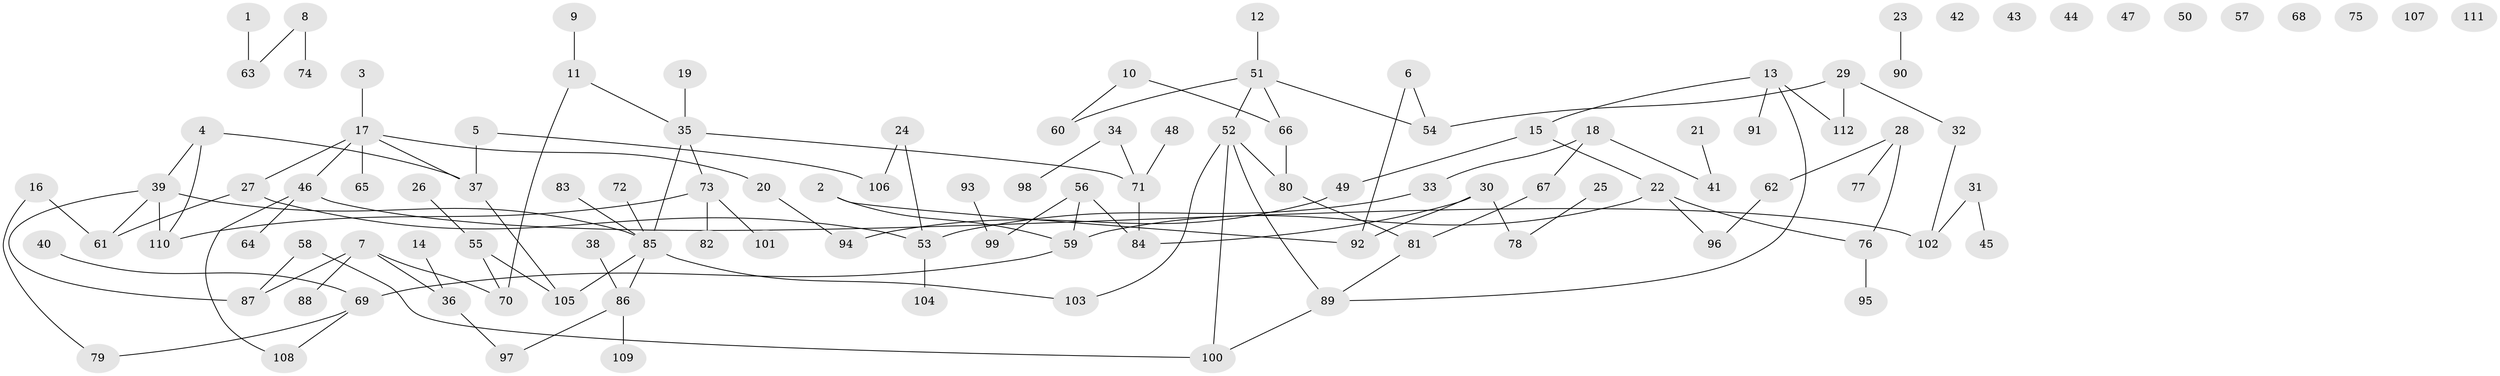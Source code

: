 // Generated by graph-tools (version 1.1) at 2025/25/03/09/25 03:25:13]
// undirected, 112 vertices, 122 edges
graph export_dot {
graph [start="1"]
  node [color=gray90,style=filled];
  1;
  2;
  3;
  4;
  5;
  6;
  7;
  8;
  9;
  10;
  11;
  12;
  13;
  14;
  15;
  16;
  17;
  18;
  19;
  20;
  21;
  22;
  23;
  24;
  25;
  26;
  27;
  28;
  29;
  30;
  31;
  32;
  33;
  34;
  35;
  36;
  37;
  38;
  39;
  40;
  41;
  42;
  43;
  44;
  45;
  46;
  47;
  48;
  49;
  50;
  51;
  52;
  53;
  54;
  55;
  56;
  57;
  58;
  59;
  60;
  61;
  62;
  63;
  64;
  65;
  66;
  67;
  68;
  69;
  70;
  71;
  72;
  73;
  74;
  75;
  76;
  77;
  78;
  79;
  80;
  81;
  82;
  83;
  84;
  85;
  86;
  87;
  88;
  89;
  90;
  91;
  92;
  93;
  94;
  95;
  96;
  97;
  98;
  99;
  100;
  101;
  102;
  103;
  104;
  105;
  106;
  107;
  108;
  109;
  110;
  111;
  112;
  1 -- 63;
  2 -- 59;
  2 -- 92;
  3 -- 17;
  4 -- 37;
  4 -- 39;
  4 -- 110;
  5 -- 37;
  5 -- 106;
  6 -- 54;
  6 -- 92;
  7 -- 36;
  7 -- 70;
  7 -- 87;
  7 -- 88;
  8 -- 63;
  8 -- 74;
  9 -- 11;
  10 -- 60;
  10 -- 66;
  11 -- 35;
  11 -- 70;
  12 -- 51;
  13 -- 15;
  13 -- 89;
  13 -- 91;
  13 -- 112;
  14 -- 36;
  15 -- 22;
  15 -- 49;
  16 -- 61;
  16 -- 79;
  17 -- 20;
  17 -- 27;
  17 -- 37;
  17 -- 46;
  17 -- 65;
  18 -- 33;
  18 -- 41;
  18 -- 67;
  19 -- 35;
  20 -- 94;
  21 -- 41;
  22 -- 59;
  22 -- 76;
  22 -- 96;
  23 -- 90;
  24 -- 53;
  24 -- 106;
  25 -- 78;
  26 -- 55;
  27 -- 53;
  27 -- 61;
  28 -- 62;
  28 -- 76;
  28 -- 77;
  29 -- 32;
  29 -- 54;
  29 -- 112;
  30 -- 78;
  30 -- 84;
  30 -- 92;
  31 -- 45;
  31 -- 102;
  32 -- 102;
  33 -- 53;
  34 -- 71;
  34 -- 98;
  35 -- 71;
  35 -- 73;
  35 -- 85;
  36 -- 97;
  37 -- 105;
  38 -- 86;
  39 -- 61;
  39 -- 85;
  39 -- 87;
  39 -- 110;
  40 -- 69;
  46 -- 64;
  46 -- 102;
  46 -- 108;
  48 -- 71;
  49 -- 94;
  51 -- 52;
  51 -- 54;
  51 -- 60;
  51 -- 66;
  52 -- 80;
  52 -- 89;
  52 -- 100;
  52 -- 103;
  53 -- 104;
  55 -- 70;
  55 -- 105;
  56 -- 59;
  56 -- 84;
  56 -- 99;
  58 -- 87;
  58 -- 100;
  59 -- 69;
  62 -- 96;
  66 -- 80;
  67 -- 81;
  69 -- 79;
  69 -- 108;
  71 -- 84;
  72 -- 85;
  73 -- 82;
  73 -- 101;
  73 -- 110;
  76 -- 95;
  80 -- 81;
  81 -- 89;
  83 -- 85;
  85 -- 86;
  85 -- 103;
  85 -- 105;
  86 -- 97;
  86 -- 109;
  89 -- 100;
  93 -- 99;
}
